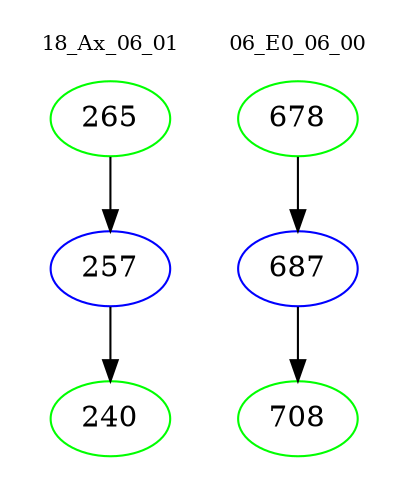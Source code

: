 digraph{
subgraph cluster_0 {
color = white
label = "18_Ax_06_01";
fontsize=10;
T0_265 [label="265", color="green"]
T0_265 -> T0_257 [color="black"]
T0_257 [label="257", color="blue"]
T0_257 -> T0_240 [color="black"]
T0_240 [label="240", color="green"]
}
subgraph cluster_1 {
color = white
label = "06_E0_06_00";
fontsize=10;
T1_678 [label="678", color="green"]
T1_678 -> T1_687 [color="black"]
T1_687 [label="687", color="blue"]
T1_687 -> T1_708 [color="black"]
T1_708 [label="708", color="green"]
}
}
